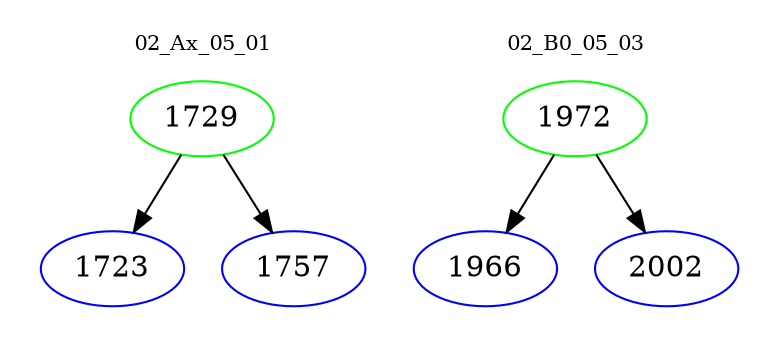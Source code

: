digraph{
subgraph cluster_0 {
color = white
label = "02_Ax_05_01";
fontsize=10;
T0_1729 [label="1729", color="green"]
T0_1729 -> T0_1723 [color="black"]
T0_1723 [label="1723", color="blue"]
T0_1729 -> T0_1757 [color="black"]
T0_1757 [label="1757", color="blue"]
}
subgraph cluster_1 {
color = white
label = "02_B0_05_03";
fontsize=10;
T1_1972 [label="1972", color="green"]
T1_1972 -> T1_1966 [color="black"]
T1_1966 [label="1966", color="blue"]
T1_1972 -> T1_2002 [color="black"]
T1_2002 [label="2002", color="blue"]
}
}
